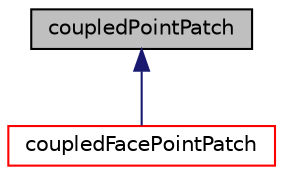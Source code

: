 digraph "coupledPointPatch"
{
  bgcolor="transparent";
  edge [fontname="Helvetica",fontsize="10",labelfontname="Helvetica",labelfontsize="10"];
  node [fontname="Helvetica",fontsize="10",shape=record];
  Node0 [label="coupledPointPatch",height=0.2,width=0.4,color="black", fillcolor="grey75", style="filled", fontcolor="black"];
  Node0 -> Node1 [dir="back",color="midnightblue",fontsize="10",style="solid",fontname="Helvetica"];
  Node1 [label="coupledFacePointPatch",height=0.2,width=0.4,color="red",URL="$a28465.html",tooltip="coupled patch for post-processing. Used as the base class for processor and cyclic pointPatches ..."];
}
